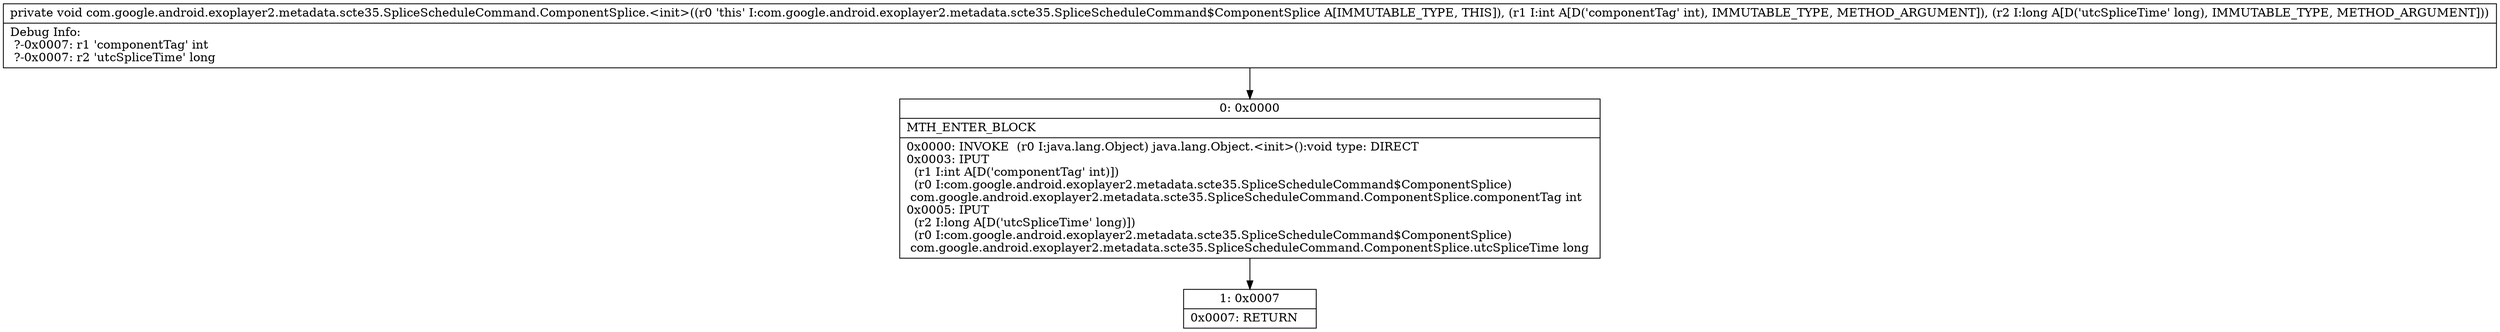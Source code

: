 digraph "CFG forcom.google.android.exoplayer2.metadata.scte35.SpliceScheduleCommand.ComponentSplice.\<init\>(IJ)V" {
Node_0 [shape=record,label="{0\:\ 0x0000|MTH_ENTER_BLOCK\l|0x0000: INVOKE  (r0 I:java.lang.Object) java.lang.Object.\<init\>():void type: DIRECT \l0x0003: IPUT  \l  (r1 I:int A[D('componentTag' int)])\l  (r0 I:com.google.android.exoplayer2.metadata.scte35.SpliceScheduleCommand$ComponentSplice)\l com.google.android.exoplayer2.metadata.scte35.SpliceScheduleCommand.ComponentSplice.componentTag int \l0x0005: IPUT  \l  (r2 I:long A[D('utcSpliceTime' long)])\l  (r0 I:com.google.android.exoplayer2.metadata.scte35.SpliceScheduleCommand$ComponentSplice)\l com.google.android.exoplayer2.metadata.scte35.SpliceScheduleCommand.ComponentSplice.utcSpliceTime long \l}"];
Node_1 [shape=record,label="{1\:\ 0x0007|0x0007: RETURN   \l}"];
MethodNode[shape=record,label="{private void com.google.android.exoplayer2.metadata.scte35.SpliceScheduleCommand.ComponentSplice.\<init\>((r0 'this' I:com.google.android.exoplayer2.metadata.scte35.SpliceScheduleCommand$ComponentSplice A[IMMUTABLE_TYPE, THIS]), (r1 I:int A[D('componentTag' int), IMMUTABLE_TYPE, METHOD_ARGUMENT]), (r2 I:long A[D('utcSpliceTime' long), IMMUTABLE_TYPE, METHOD_ARGUMENT]))  | Debug Info:\l  ?\-0x0007: r1 'componentTag' int\l  ?\-0x0007: r2 'utcSpliceTime' long\l}"];
MethodNode -> Node_0;
Node_0 -> Node_1;
}

